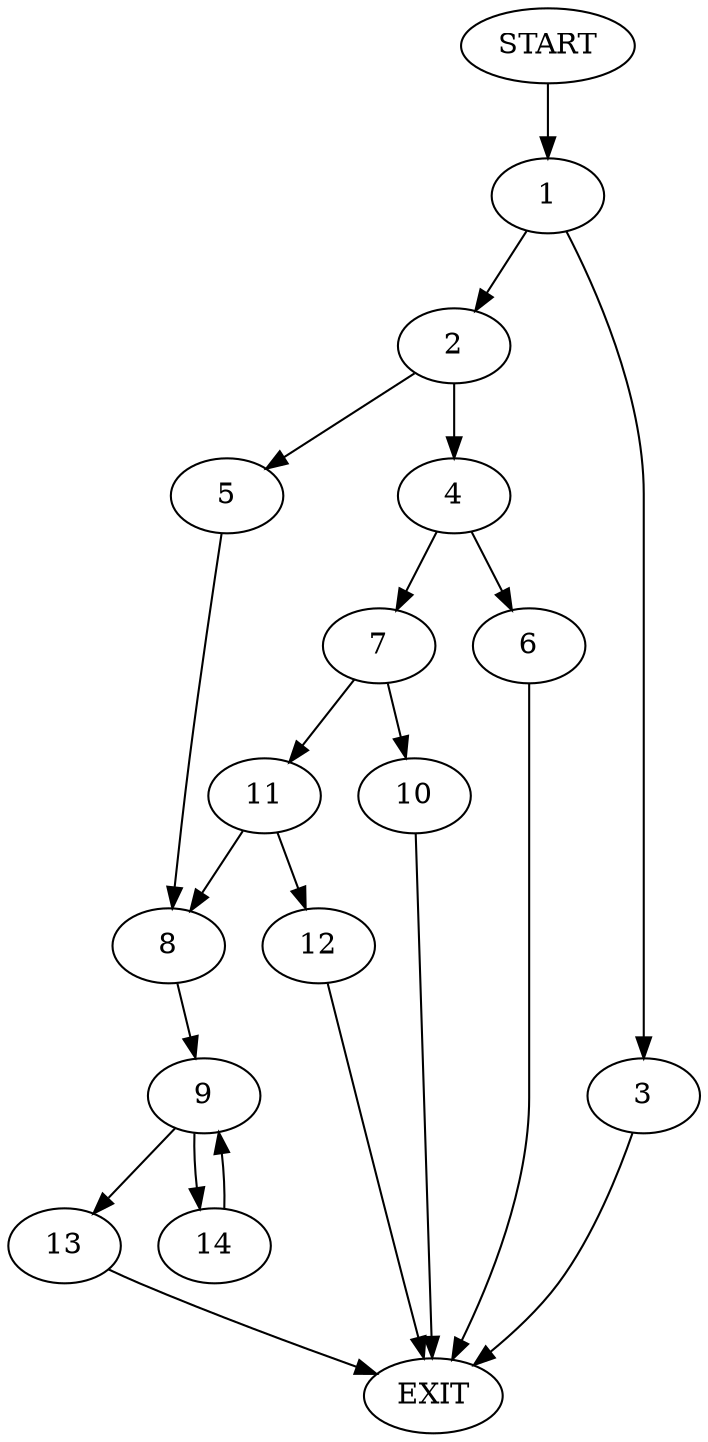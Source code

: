 digraph {
0 [label="START"]
15 [label="EXIT"]
0 -> 1
1 -> 2
1 -> 3
3 -> 15
2 -> 4
2 -> 5
4 -> 6
4 -> 7
5 -> 8
8 -> 9
6 -> 15
7 -> 10
7 -> 11
10 -> 15
11 -> 8
11 -> 12
12 -> 15
9 -> 13
9 -> 14
13 -> 15
14 -> 9
}

